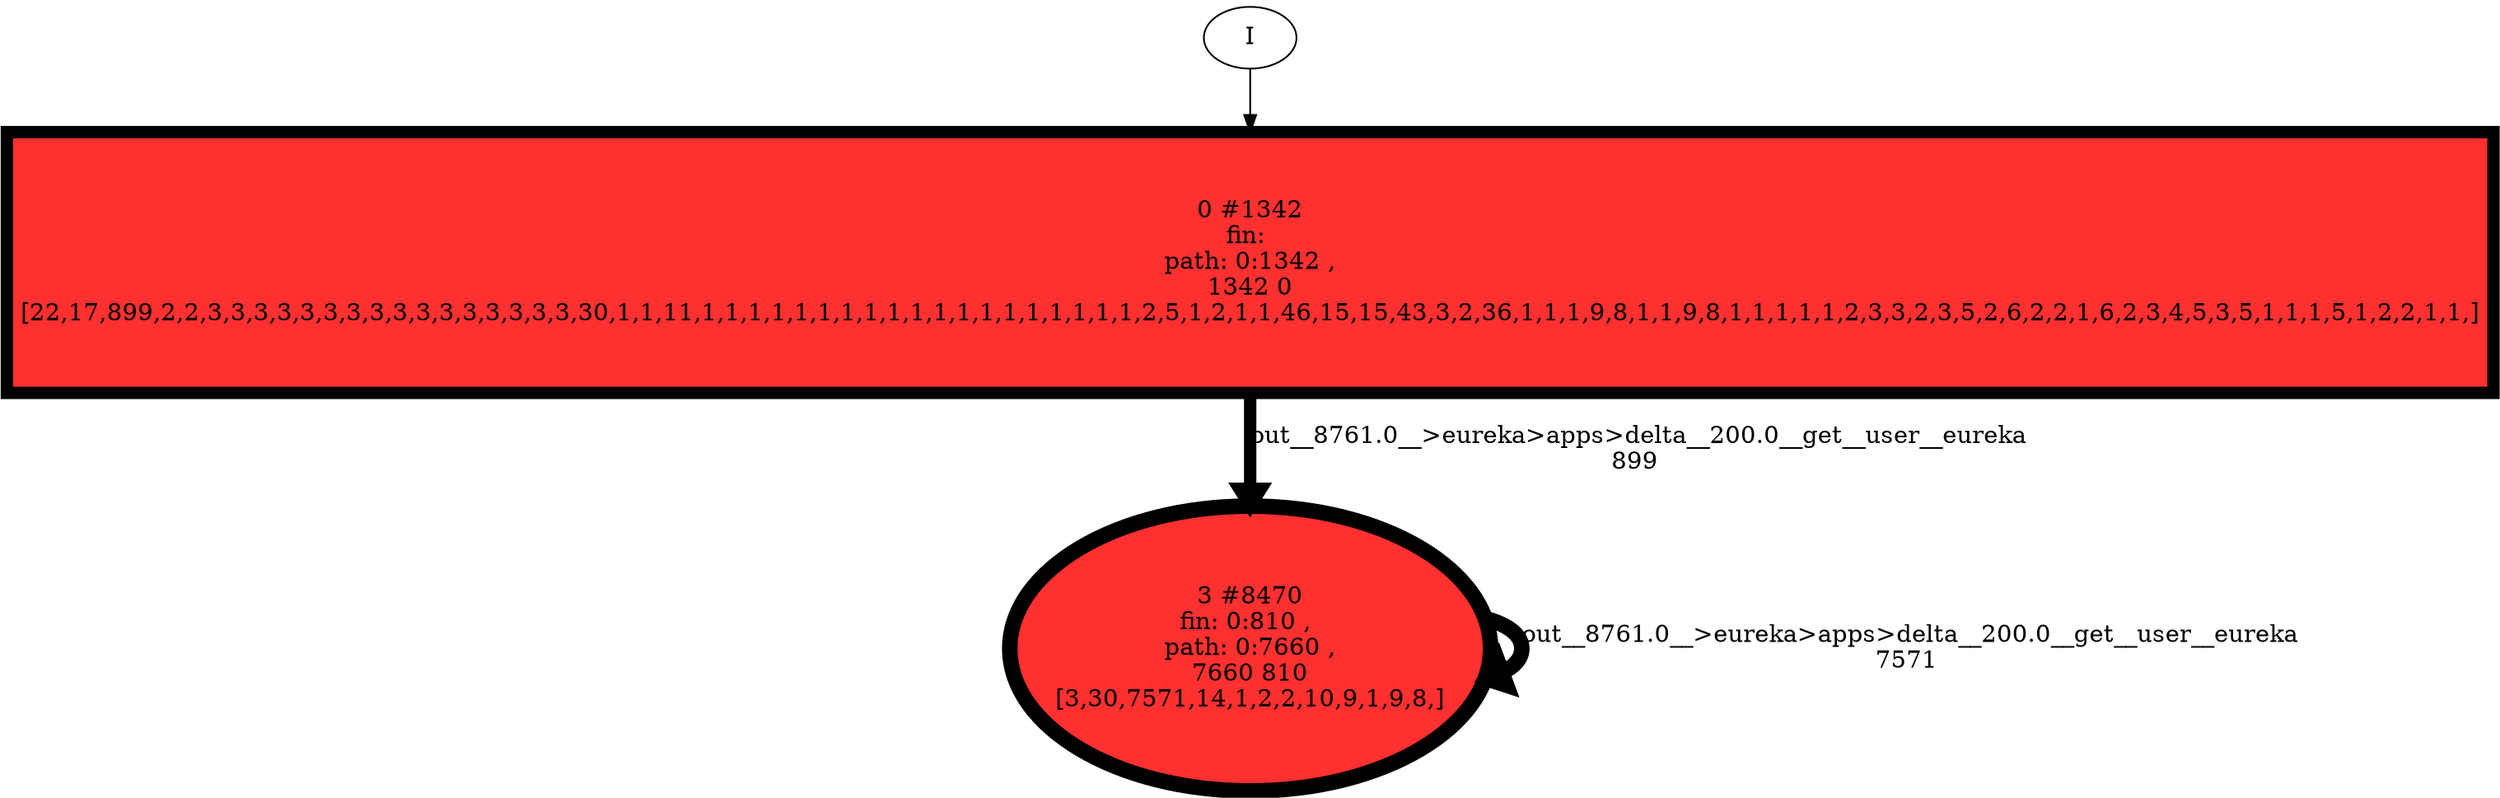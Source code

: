 // produced with flexfringe // 
digraph DFA {
	0 [label="root" shape=box];
		I -> 0;
	0 [ label="0 #1342
fin: 
 path: 0:1342 , 
1342 0
[22,17,899,2,2,3,3,3,3,3,3,3,3,3,3,3,3,3,3,3,3,30,1,1,11,1,1,1,1,1,1,1,1,1,1,1,1,1,1,1,1,1,1,1,2,5,1,2,1,1,46,15,15,43,3,2,36,1,1,1,9,8,1,1,9,8,1,1,1,1,1,2,3,3,2,3,5,2,6,2,2,1,6,2,3,4,5,3,5,1,1,1,5,1,2,2,1,1,]" , style=filled, fillcolor="firebrick1", width=2.10446, height=2.10446, penwidth=7.20266];
		0 -> 3 [label="out__8761.0__>eureka>apps>delta__200.0__get__user__eureka
899 " , penwidth=7.20266 ];
	3 [ label="3 #8470
fin: 0:810 , 
 path: 0:7660 , 
7660 810
[3,30,7571,14,1,2,2,10,9,1,9,8,]" , style=filled, fillcolor="firebrick1", width=2.30702, height=2.30702, penwidth=9.0444];
		3 -> 3 [label="out__8761.0__>eureka>apps>delta__200.0__get__user__eureka
7571 " , penwidth=9.0444 ];
}
